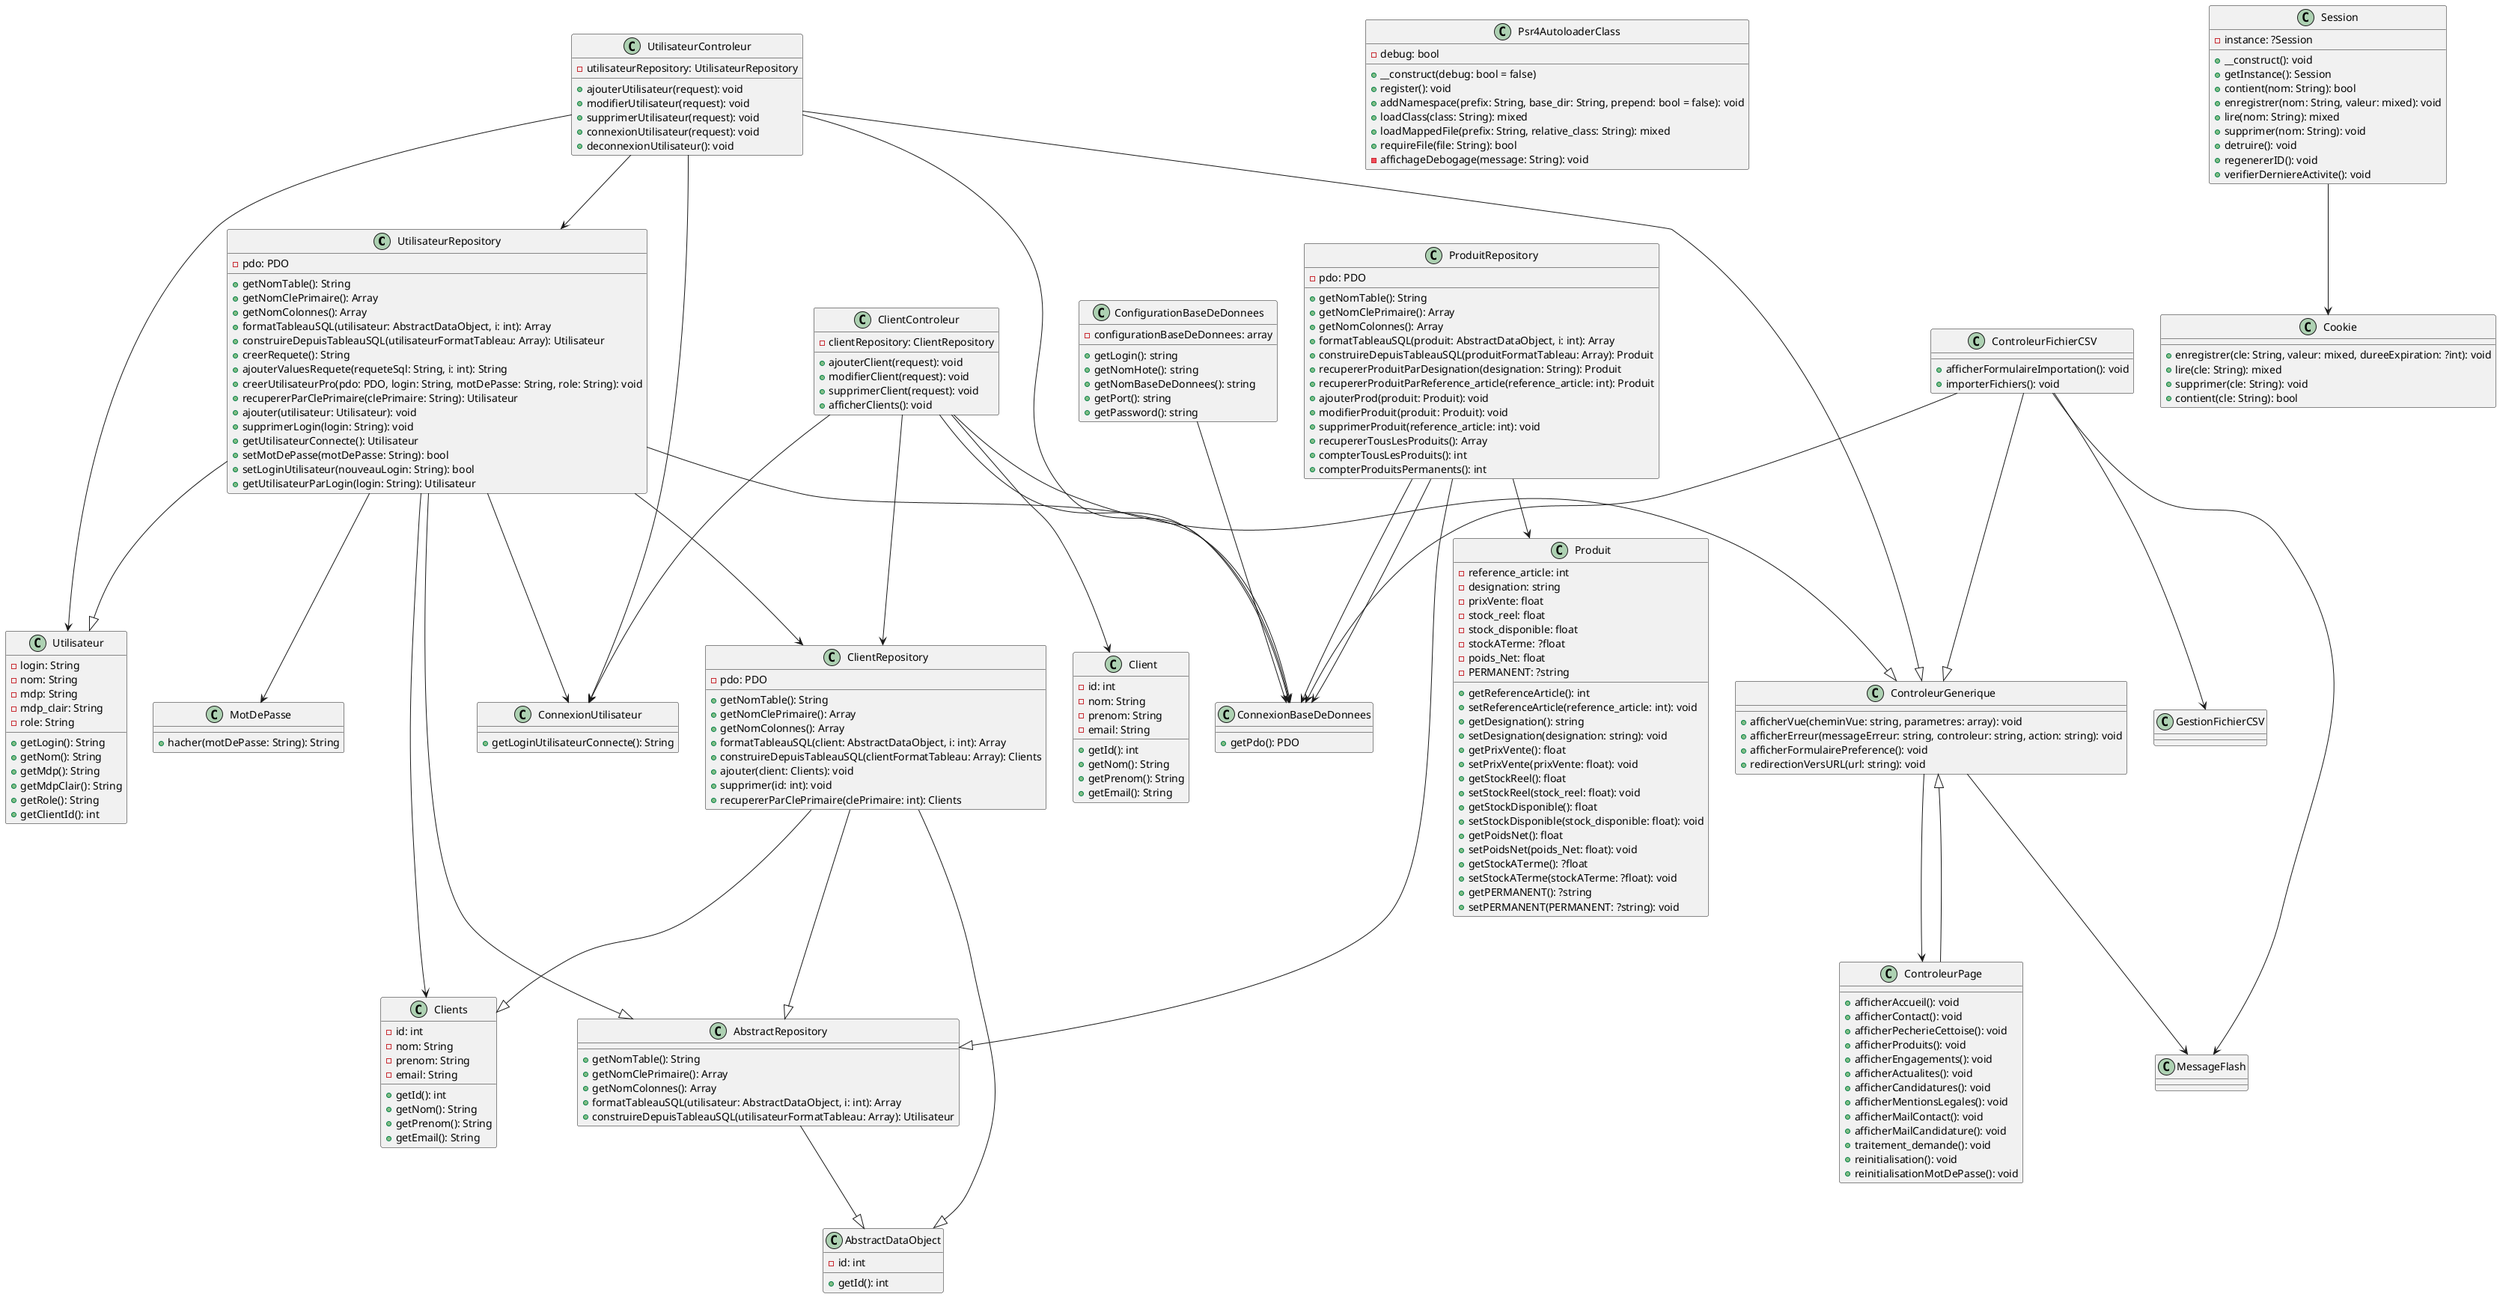 @startuml

class UtilisateurRepository {
    -pdo: PDO
    +getNomTable(): String
    +getNomClePrimaire(): Array
    +getNomColonnes(): Array
    +formatTableauSQL(utilisateur: AbstractDataObject, i: int): Array
    +construireDepuisTableauSQL(utilisateurFormatTableau: Array): Utilisateur
    +creerRequete(): String
    +ajouterValuesRequete(requeteSql: String, i: int): String
    +creerUtilisateurPro(pdo: PDO, login: String, motDePasse: String, role: String): void
    +recupererParClePrimaire(clePrimaire: String): Utilisateur
    +ajouter(utilisateur: Utilisateur): void
    +supprimerLogin(login: String): void
    +getUtilisateurConnecte(): Utilisateur
    +setMotDePasse(motDePasse: String): bool
    +setLoginUtilisateur(nouveauLogin: String): bool
    +getUtilisateurParLogin(login: String): Utilisateur
}

class Utilisateur {
    -login: String
    -nom: String
    -mdp: String
    -mdp_clair: String
    -role: String
    +getLogin(): String
    +getNom(): String
    +getMdp(): String
    +getMdpClair(): String
    +getRole(): String
    +getClientId(): int
}

class MotDePasse {
    +hacher(motDePasse: String): String
}

class ConnexionBaseDeDonnees {
    +getPdo(): PDO
}

class ConnexionUtilisateur {
    +getLoginUtilisateurConnecte(): String
}

class AbstractRepository {
    +getNomTable(): String
    +getNomClePrimaire(): Array
    +getNomColonnes(): Array
    +formatTableauSQL(utilisateur: AbstractDataObject, i: int): Array
    +construireDepuisTableauSQL(utilisateurFormatTableau: Array): Utilisateur
}

class AbstractDataObject {
    -id: int
    +getId(): int
}

class Clients {
    -id: int
    -nom: String
    -prenom: String
    -email: String
    +getId(): int
    +getNom(): String
    +getPrenom(): String
    +getEmail(): String
}

class ClientRepository {
    -pdo: PDO
    +getNomTable(): String
    +getNomClePrimaire(): Array
    +getNomColonnes(): Array
    +formatTableauSQL(client: AbstractDataObject, i: int): Array
    +construireDepuisTableauSQL(clientFormatTableau: Array): Clients
    +ajouter(client: Clients): void
    +supprimer(id: int): void
    +recupererParClePrimaire(clePrimaire: int): Clients
}

class Client {
    -id: int
    -nom: String
    -prenom: String
    -email: String
    +getId(): int
    +getNom(): String
    +getPrenom(): String
    +getEmail(): String
}

class Produit {
    -reference_article: int
    -designation: string
    -prixVente: float
    -stock_reel: float
    -stock_disponible: float
    -stockATerme: ?float
    -poids_Net: float
    -PERMANENT: ?string
    +getReferenceArticle(): int
    +setReferenceArticle(reference_article: int): void
    +getDesignation(): string
    +setDesignation(designation: string): void
    +getPrixVente(): float
    +setPrixVente(prixVente: float): void
    +getStockReel(): float
    +setStockReel(stock_reel: float): void
    +getStockDisponible(): float
    +setStockDisponible(stock_disponible: float): void
    +getPoidsNet(): float
    +setPoidsNet(poids_Net: float): void
    +getStockATerme(): ?float
    +setStockATerme(stockATerme: ?float): void
    +getPERMANENT(): ?string
    +setPERMANENT(PERMANENT: ?string): void
}

class UtilisateurControleur {
    -utilisateurRepository: UtilisateurRepository
    +ajouterUtilisateur(request): void
    +modifierUtilisateur(request): void
    +supprimerUtilisateur(request): void
    +connexionUtilisateur(request): void
    +deconnexionUtilisateur(): void
}

class ClientControleur {
    -clientRepository: ClientRepository
    +ajouterClient(request): void
    +modifierClient(request): void
    +supprimerClient(request): void
    +afficherClients(): void
}

class ConfigurationBaseDeDonnees {
    -configurationBaseDeDonnees: array
    +getLogin(): string
    +getNomHote(): string
    +getNomBaseDeDonnees(): string
    +getPort(): string
    +getPassword(): string
}

class ControleurFichierCSV {
    +afficherFormulaireImportation(): void
    +importerFichiers(): void
}

class ControleurGenerique {
    +afficherVue(cheminVue: string, parametres: array): void
    +afficherErreur(messageErreur: string, controleur: string, action: string): void
    +afficherFormulairePreference(): void
    +redirectionVersURL(url: string): void
}

class ControleurPage {
    +afficherAccueil(): void
    +afficherContact(): void
    +afficherPecherieCettoise(): void
    +afficherProduits(): void
    +afficherEngagements(): void
    +afficherActualites(): void
    +afficherCandidatures(): void
    +afficherMentionsLegales(): void
    +afficherMailContact(): void
    +afficherMailCandidature(): void
    +traitement_demande(): void
    +reinitialisation(): void
    +reinitialisationMotDePasse(): void
}

class Psr4AutoloaderClass {
    -debug: bool
    +__construct(debug: bool = false)
    +register(): void
    +addNamespace(prefix: String, base_dir: String, prepend: bool = false): void
    +loadClass(class: String): mixed
    +loadMappedFile(prefix: String, relative_class: String): mixed
    +requireFile(file: String): bool
    -affichageDebogage(message: String): void
}

class ProduitRepository {
    -pdo: PDO
    +getNomTable(): String
    +getNomClePrimaire(): Array
    +getNomColonnes(): Array
    +formatTableauSQL(produit: AbstractDataObject, i: int): Array
    +construireDepuisTableauSQL(produitFormatTableau: Array): Produit
    +recupererProduitParDesignation(designation: String): Produit
    +recupererProduitParReference_article(reference_article: int): Produit
    +ajouterProd(produit: Produit): void
    +modifierProduit(produit: Produit): void
    +supprimerProduit(reference_article: int): void
    +recupererTousLesProduits(): Array
    +compterTousLesProduits(): int
    +compterProduitsPermanents(): int
}

class Session {
    -instance: ?Session
    +__construct(): void
    +getInstance(): Session
    +contient(nom: String): bool
    +enregistrer(nom: String, valeur: mixed): void
    +lire(nom: String): mixed
    +supprimer(nom: String): void
    +detruire(): void
    +regenererID(): void
    +verifierDerniereActivite(): void
}

class Cookie {
    +enregistrer(cle: String, valeur: mixed, dureeExpiration: ?int): void
    +lire(cle: String): mixed
    +supprimer(cle: String): void
    +contient(cle: String): bool
}


UtilisateurRepository --|> Utilisateur
UtilisateurRepository --> MotDePasse
UtilisateurRepository --> ConnexionBaseDeDonnees
UtilisateurRepository --> ConnexionUtilisateur
UtilisateurRepository --|> AbstractRepository
AbstractRepository --|> AbstractDataObject
UtilisateurRepository --> Clients

ClientRepository --|> Clients
ClientRepository --|> AbstractRepository
ClientRepository --|> AbstractDataObject

UtilisateurRepository --> ClientRepository

UtilisateurControleur --> UtilisateurRepository
UtilisateurControleur --> Utilisateur
UtilisateurControleur --> ConnexionUtilisateur
UtilisateurControleur --> ConnexionBaseDeDonnees

ClientControleur --> ClientRepository
ClientControleur --> Client
ClientControleur --> ConnexionUtilisateur
ClientControleur --> ConnexionBaseDeDonnees

ConfigurationBaseDeDonnees --> ConnexionBaseDeDonnees

ControleurFichierCSV --> ConnexionBaseDeDonnees
ControleurFichierCSV --> GestionFichierCSV
ControleurFichierCSV --> MessageFlash

ControleurGenerique --> MessageFlash
ControleurGenerique --> ControleurPage

ControleurPage --|> ControleurGenerique

ControleurFichierCSV --|> ControleurGenerique
UtilisateurControleur --|> ControleurGenerique
ClientControleur --|> ControleurGenerique

ProduitRepository --> Produit
ProduitRepository --> ConnexionBaseDeDonnees
ProduitRepository --|> AbstractRepository
ProduitRepository --> ConnexionBaseDeDonnees

Session --> Cookie

@enduml
